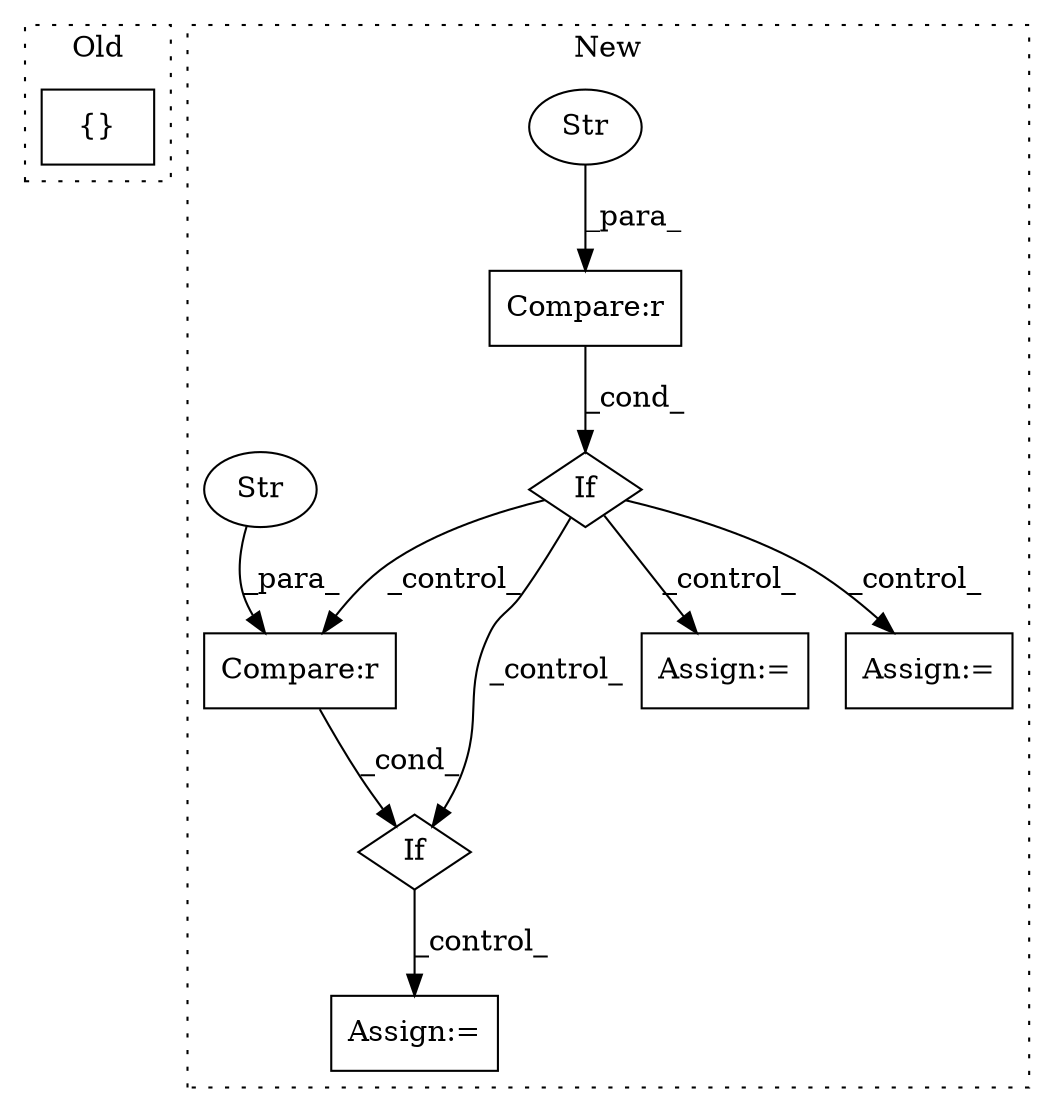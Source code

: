 digraph G {
subgraph cluster0 {
1 [label="{}" a="59" s="878,905" l="1,0" shape="box"];
label = "Old";
style="dotted";
}
subgraph cluster1 {
2 [label="If" a="96" s="1617,1647" l="3,14" shape="diamond"];
3 [label="Assign:=" a="68" s="1858" l="3" shape="box"];
4 [label="Compare:r" a="40" s="1620" l="27" shape="box"];
5 [label="Assign:=" a="68" s="1944" l="3" shape="box"];
6 [label="Str" a="66" s="1620" l="9" shape="ellipse"];
7 [label="If" a="96" s="2052,2078" l="0,14" shape="diamond"];
8 [label="Compare:r" a="40" s="2052" l="26" shape="box"];
9 [label="Str" a="66" s="2052" l="8" shape="ellipse"];
10 [label="Assign:=" a="68" s="2105" l="3" shape="box"];
label = "New";
style="dotted";
}
2 -> 3 [label="_control_"];
2 -> 5 [label="_control_"];
2 -> 7 [label="_control_"];
2 -> 8 [label="_control_"];
4 -> 2 [label="_cond_"];
6 -> 4 [label="_para_"];
7 -> 10 [label="_control_"];
8 -> 7 [label="_cond_"];
9 -> 8 [label="_para_"];
}